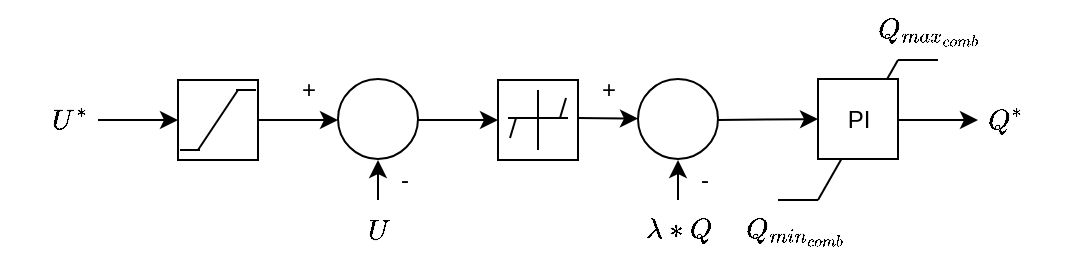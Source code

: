 <mxfile>
    <diagram name="Page-1" id="IJCWC4bdAh6YUXvT227r">
        <mxGraphModel dx="671" dy="266" grid="1" gridSize="10" guides="1" tooltips="1" connect="1" arrows="1" fold="1" page="1" pageScale="1" pageWidth="827" pageHeight="1169" math="1" shadow="0">
            <root>
                <mxCell id="0"/>
                <mxCell id="1" parent="0"/>
                <mxCell id="grGqKhzXQJTHon6WemHy-1" value="" style="verticalLabelPosition=bottom;verticalAlign=top;html=1;shape=mxgraph.basic.rect;fillColor2=none;strokeWidth=1;size=20;indent=25;" parent="1" vertex="1">
                    <mxGeometry x="200" y="240" width="40" height="40" as="geometry"/>
                </mxCell>
                <mxCell id="grGqKhzXQJTHon6WemHy-2" value="" style="endArrow=none;html=1;rounded=0;endSize=4;startSize=5;jumpSize=6;sourcePerimeterSpacing=0;entryX=0.25;entryY=1;entryDx=0;entryDy=0;entryPerimeter=0;" parent="1" edge="1">
                    <mxGeometry width="50" height="50" relative="1" as="geometry">
                        <mxPoint x="230" y="245" as="sourcePoint"/>
                        <mxPoint x="210" y="275" as="targetPoint"/>
                    </mxGeometry>
                </mxCell>
                <mxCell id="grGqKhzXQJTHon6WemHy-3" value="" style="endArrow=none;html=1;rounded=0;" parent="1" edge="1">
                    <mxGeometry width="50" height="50" relative="1" as="geometry">
                        <mxPoint x="229" y="245" as="sourcePoint"/>
                        <mxPoint x="239" y="245" as="targetPoint"/>
                    </mxGeometry>
                </mxCell>
                <mxCell id="grGqKhzXQJTHon6WemHy-4" value="" style="endArrow=none;html=1;rounded=0;" parent="1" edge="1">
                    <mxGeometry width="50" height="50" relative="1" as="geometry">
                        <mxPoint x="201" y="275" as="sourcePoint"/>
                        <mxPoint x="211" y="275" as="targetPoint"/>
                    </mxGeometry>
                </mxCell>
                <mxCell id="grGqKhzXQJTHon6WemHy-5" value="" style="endArrow=classic;html=1;rounded=0;" parent="1" edge="1">
                    <mxGeometry width="50" height="50" relative="1" as="geometry">
                        <mxPoint x="160" y="260" as="sourcePoint"/>
                        <mxPoint x="200" y="260" as="targetPoint"/>
                    </mxGeometry>
                </mxCell>
                <mxCell id="grGqKhzXQJTHon6WemHy-7" value="" style="endArrow=classic;html=1;rounded=0;exitX=1;exitY=0.5;exitDx=0;exitDy=0;" parent="1" edge="1">
                    <mxGeometry width="50" height="50" relative="1" as="geometry">
                        <mxPoint x="240" y="260" as="sourcePoint"/>
                        <mxPoint x="280" y="260" as="targetPoint"/>
                    </mxGeometry>
                </mxCell>
                <mxCell id="grGqKhzXQJTHon6WemHy-8" value="" style="ellipse;whiteSpace=wrap;html=1;aspect=fixed;" parent="1" vertex="1">
                    <mxGeometry x="280" y="239.5" width="40" height="40" as="geometry"/>
                </mxCell>
                <mxCell id="grGqKhzXQJTHon6WemHy-9" value="" style="endArrow=classic;html=1;rounded=0;" parent="1" edge="1">
                    <mxGeometry width="50" height="50" relative="1" as="geometry">
                        <mxPoint x="300" y="300" as="sourcePoint"/>
                        <mxPoint x="300" y="280" as="targetPoint"/>
                    </mxGeometry>
                </mxCell>
                <mxCell id="grGqKhzXQJTHon6WemHy-10" value="" style="endArrow=classic;html=1;rounded=0;" parent="1" edge="1">
                    <mxGeometry width="50" height="50" relative="1" as="geometry">
                        <mxPoint x="320" y="260" as="sourcePoint"/>
                        <mxPoint x="360" y="260" as="targetPoint"/>
                    </mxGeometry>
                </mxCell>
                <mxCell id="grGqKhzXQJTHon6WemHy-11" value="" style="endArrow=none;html=1;rounded=0;" parent="1" edge="1">
                    <mxGeometry width="50" height="50" relative="1" as="geometry">
                        <mxPoint x="340" y="300" as="sourcePoint"/>
                        <mxPoint x="340" y="300" as="targetPoint"/>
                        <Array as="points">
                            <mxPoint x="340" y="300"/>
                        </Array>
                    </mxGeometry>
                </mxCell>
                <mxCell id="grGqKhzXQJTHon6WemHy-13" value="$$U$$" style="text;html=1;align=center;verticalAlign=middle;resizable=0;points=[];autosize=1;strokeColor=none;fillColor=none;" parent="1" vertex="1">
                    <mxGeometry x="270" y="300" width="60" height="30" as="geometry"/>
                </mxCell>
                <mxCell id="grGqKhzXQJTHon6WemHy-14" value="-" style="text;html=1;align=center;verticalAlign=middle;resizable=0;points=[];autosize=1;strokeColor=none;fillColor=none;" parent="1" vertex="1">
                    <mxGeometry x="298" y="275" width="30" height="30" as="geometry"/>
                </mxCell>
                <mxCell id="grGqKhzXQJTHon6WemHy-15" value="+" style="text;html=1;align=center;verticalAlign=middle;resizable=0;points=[];autosize=1;strokeColor=none;fillColor=none;" parent="1" vertex="1">
                    <mxGeometry x="250" y="230" width="30" height="30" as="geometry"/>
                </mxCell>
                <mxCell id="grGqKhzXQJTHon6WemHy-16" value="$$U^*$$" style="text;html=1;align=center;verticalAlign=middle;resizable=0;points=[];autosize=1;strokeColor=none;fillColor=none;" parent="1" vertex="1">
                    <mxGeometry x="111" y="245" width="70" height="30" as="geometry"/>
                </mxCell>
                <mxCell id="grGqKhzXQJTHon6WemHy-17" value="" style="whiteSpace=wrap;html=1;aspect=fixed;" parent="1" vertex="1">
                    <mxGeometry x="360" y="240" width="40" height="40" as="geometry"/>
                </mxCell>
                <mxCell id="grGqKhzXQJTHon6WemHy-18" value="" style="endArrow=none;html=1;rounded=0;" parent="1" edge="1">
                    <mxGeometry width="50" height="50" relative="1" as="geometry">
                        <mxPoint x="380" y="275" as="sourcePoint"/>
                        <mxPoint x="380" y="245" as="targetPoint"/>
                    </mxGeometry>
                </mxCell>
                <mxCell id="grGqKhzXQJTHon6WemHy-19" value="" style="endArrow=none;html=1;rounded=0;" parent="1" edge="1">
                    <mxGeometry width="50" height="50" relative="1" as="geometry">
                        <mxPoint x="395" y="259" as="sourcePoint"/>
                        <mxPoint x="365" y="259" as="targetPoint"/>
                    </mxGeometry>
                </mxCell>
                <mxCell id="grGqKhzXQJTHon6WemHy-20" value="" style="endArrow=none;html=1;rounded=0;" parent="1" edge="1">
                    <mxGeometry width="50" height="50" relative="1" as="geometry">
                        <mxPoint x="394" y="249" as="sourcePoint"/>
                        <mxPoint x="391" y="259" as="targetPoint"/>
                    </mxGeometry>
                </mxCell>
                <mxCell id="grGqKhzXQJTHon6WemHy-21" value="" style="endArrow=none;html=1;rounded=0;" parent="1" edge="1">
                    <mxGeometry width="50" height="50" relative="1" as="geometry">
                        <mxPoint x="369" y="259" as="sourcePoint"/>
                        <mxPoint x="366" y="269" as="targetPoint"/>
                    </mxGeometry>
                </mxCell>
                <mxCell id="grGqKhzXQJTHon6WemHy-22" value="" style="ellipse;whiteSpace=wrap;html=1;aspect=fixed;" parent="1" vertex="1">
                    <mxGeometry x="430" y="239.5" width="40" height="40" as="geometry"/>
                </mxCell>
                <mxCell id="grGqKhzXQJTHon6WemHy-23" value="" style="endArrow=classic;html=1;rounded=0;" parent="1" edge="1">
                    <mxGeometry width="50" height="50" relative="1" as="geometry">
                        <mxPoint x="450" y="300" as="sourcePoint"/>
                        <mxPoint x="450" y="280" as="targetPoint"/>
                    </mxGeometry>
                </mxCell>
                <mxCell id="grGqKhzXQJTHon6WemHy-24" value="" style="endArrow=classic;html=1;rounded=0;entryX=0;entryY=0.5;entryDx=0;entryDy=0;" parent="1" target="grGqKhzXQJTHon6WemHy-32" edge="1">
                    <mxGeometry width="50" height="50" relative="1" as="geometry">
                        <mxPoint x="470" y="260" as="sourcePoint"/>
                        <mxPoint x="510" y="260" as="targetPoint"/>
                    </mxGeometry>
                </mxCell>
                <mxCell id="grGqKhzXQJTHon6WemHy-25" value="$$\lambda* Q$$" style="text;html=1;align=center;verticalAlign=middle;resizable=0;points=[];autosize=1;strokeColor=none;fillColor=none;" parent="1" vertex="1">
                    <mxGeometry x="395" y="300" width="110" height="30" as="geometry"/>
                </mxCell>
                <mxCell id="grGqKhzXQJTHon6WemHy-26" value="-" style="text;html=1;align=center;verticalAlign=middle;resizable=0;points=[];autosize=1;strokeColor=none;fillColor=none;" parent="1" vertex="1">
                    <mxGeometry x="448" y="275" width="30" height="30" as="geometry"/>
                </mxCell>
                <mxCell id="grGqKhzXQJTHon6WemHy-27" value="+" style="text;html=1;align=center;verticalAlign=middle;resizable=0;points=[];autosize=1;strokeColor=none;fillColor=none;" parent="1" vertex="1">
                    <mxGeometry x="400" y="230" width="30" height="30" as="geometry"/>
                </mxCell>
                <mxCell id="grGqKhzXQJTHon6WemHy-28" value="" style="endArrow=classic;html=1;rounded=0;" parent="1" edge="1">
                    <mxGeometry width="50" height="50" relative="1" as="geometry">
                        <mxPoint x="400" y="259" as="sourcePoint"/>
                        <mxPoint x="430" y="259.3" as="targetPoint"/>
                    </mxGeometry>
                </mxCell>
                <mxCell id="grGqKhzXQJTHon6WemHy-29" value="" style="endArrow=none;html=1;rounded=0;" parent="1" edge="1">
                    <mxGeometry width="50" height="50" relative="1" as="geometry">
                        <mxPoint x="520" y="300" as="sourcePoint"/>
                        <mxPoint x="560" y="230" as="targetPoint"/>
                    </mxGeometry>
                </mxCell>
                <mxCell id="grGqKhzXQJTHon6WemHy-30" value="" style="endArrow=none;html=1;rounded=0;" parent="1" edge="1">
                    <mxGeometry width="50" height="50" relative="1" as="geometry">
                        <mxPoint x="580" y="230" as="sourcePoint"/>
                        <mxPoint x="560" y="230" as="targetPoint"/>
                    </mxGeometry>
                </mxCell>
                <mxCell id="grGqKhzXQJTHon6WemHy-31" value="" style="endArrow=none;html=1;rounded=0;" parent="1" edge="1">
                    <mxGeometry width="50" height="50" relative="1" as="geometry">
                        <mxPoint x="500" y="300" as="sourcePoint"/>
                        <mxPoint x="500" y="300" as="targetPoint"/>
                        <Array as="points">
                            <mxPoint x="500" y="300"/>
                        </Array>
                    </mxGeometry>
                </mxCell>
                <mxCell id="grGqKhzXQJTHon6WemHy-32" value="" style="whiteSpace=wrap;html=1;aspect=fixed;" parent="1" vertex="1">
                    <mxGeometry x="520" y="239.5" width="40" height="40" as="geometry"/>
                </mxCell>
                <mxCell id="grGqKhzXQJTHon6WemHy-33" value="PI" style="text;html=1;align=center;verticalAlign=middle;resizable=0;points=[];autosize=1;strokeColor=none;fillColor=none;" parent="1" vertex="1">
                    <mxGeometry x="525" y="244.5" width="30" height="30" as="geometry"/>
                </mxCell>
                <mxCell id="grGqKhzXQJTHon6WemHy-34" value="$$Q_{min_{comb}}$$" style="text;html=1;align=center;verticalAlign=middle;resizable=0;points=[];autosize=1;strokeColor=none;fillColor=none;" parent="1" vertex="1">
                    <mxGeometry x="438" y="300" width="140" height="30" as="geometry"/>
                </mxCell>
                <mxCell id="grGqKhzXQJTHon6WemHy-35" value="" style="endArrow=none;html=1;rounded=0;" parent="1" edge="1">
                    <mxGeometry width="50" height="50" relative="1" as="geometry">
                        <mxPoint x="520" y="300" as="sourcePoint"/>
                        <mxPoint x="500" y="300" as="targetPoint"/>
                        <Array as="points"/>
                    </mxGeometry>
                </mxCell>
                <mxCell id="grGqKhzXQJTHon6WemHy-37" value="$$Q_{max_{comb}}$$" style="text;html=1;align=center;verticalAlign=middle;resizable=0;points=[];autosize=1;strokeColor=none;fillColor=none;" parent="1" vertex="1">
                    <mxGeometry x="505" y="200" width="140" height="30" as="geometry"/>
                </mxCell>
                <mxCell id="grGqKhzXQJTHon6WemHy-38" value="" style="endArrow=classic;html=1;rounded=0;" parent="1" edge="1">
                    <mxGeometry width="50" height="50" relative="1" as="geometry">
                        <mxPoint x="560" y="260" as="sourcePoint"/>
                        <mxPoint x="600" y="260" as="targetPoint"/>
                    </mxGeometry>
                </mxCell>
                <mxCell id="grGqKhzXQJTHon6WemHy-39" value="$$Q^*$$" style="text;html=1;align=center;verticalAlign=middle;resizable=0;points=[];autosize=1;strokeColor=none;fillColor=none;" parent="1" vertex="1">
                    <mxGeometry x="578" y="245" width="70" height="30" as="geometry"/>
                </mxCell>
            </root>
        </mxGraphModel>
    </diagram>
</mxfile>